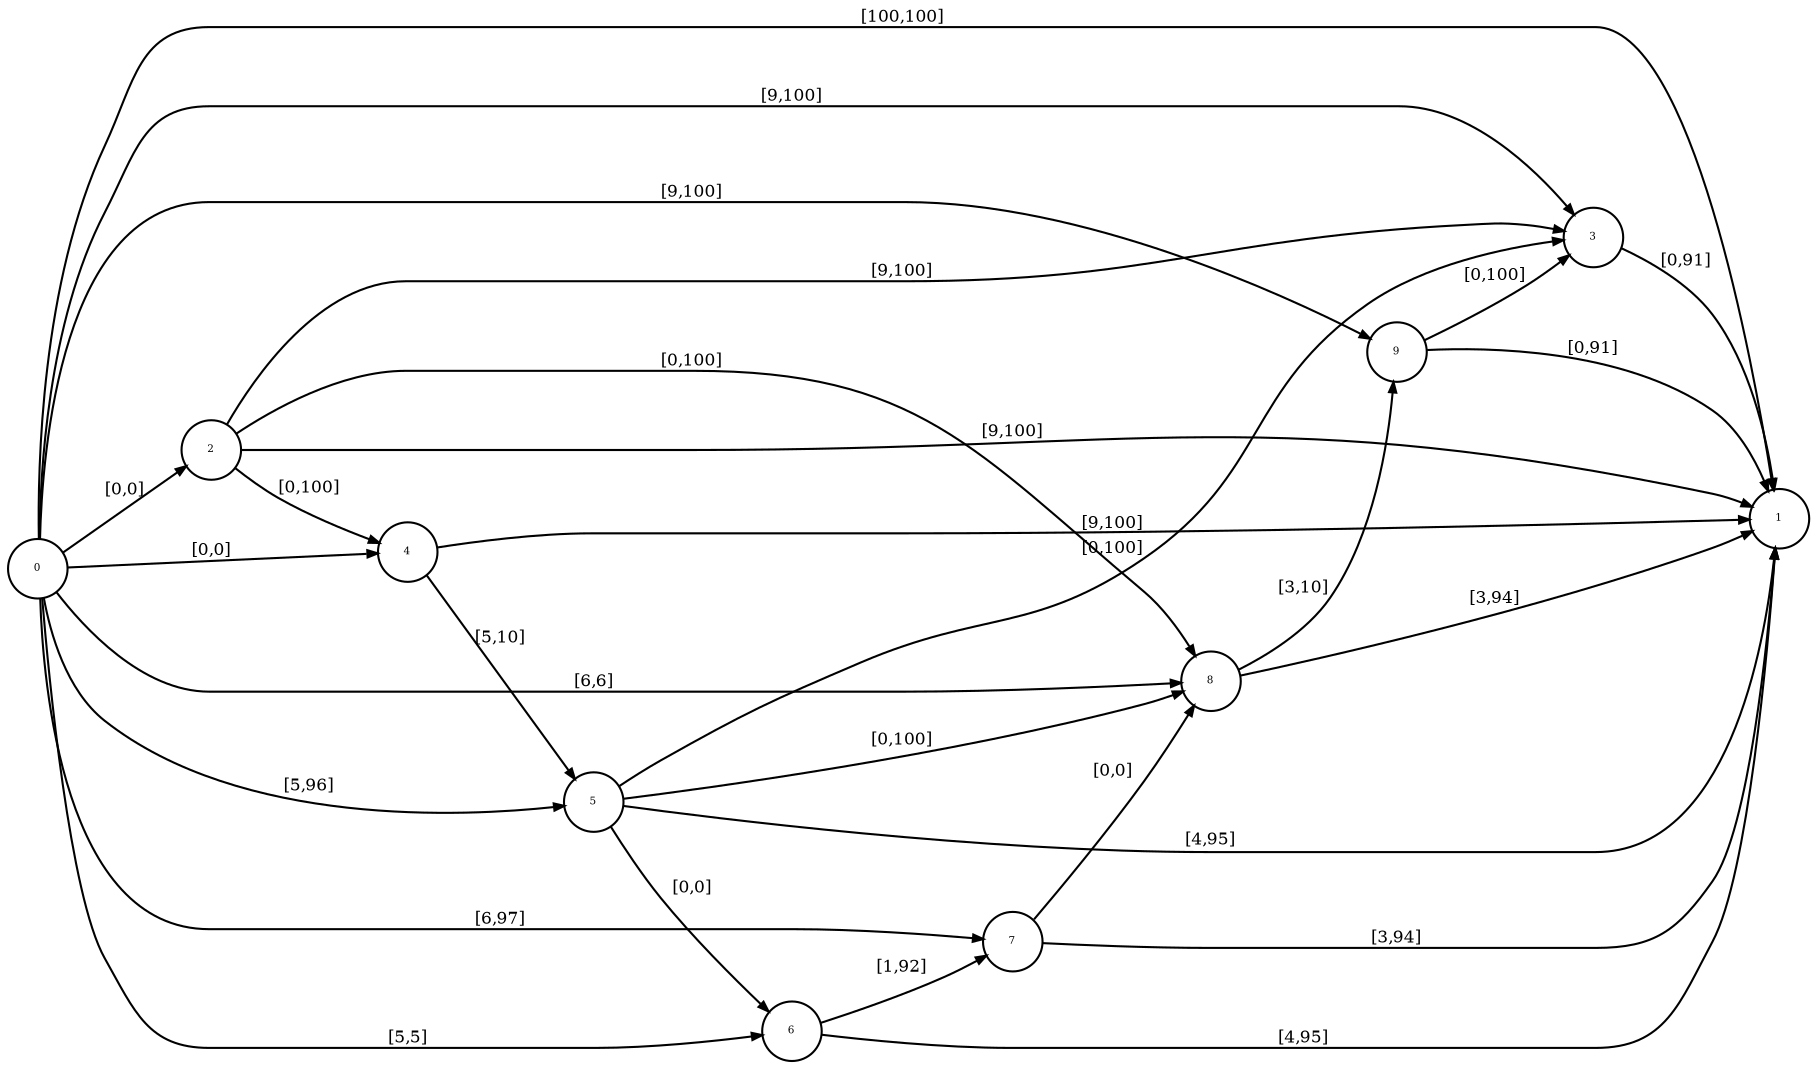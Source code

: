 digraph stnu {
	rankdir=LR;
	node [with=.2, height=.2, fontsize=5, shape=circle, style=filled, fillcolor=white];	2 -> 1 [fontsize=8, arrowsize= .5, label = "[9,100]"];
	2 -> 3 [fontsize=8, arrowsize= .5, label = "[9,100]"];
	2 -> 4 [fontsize=8, arrowsize= .5, label = "[0,100]"];
	2 -> 8 [fontsize=8, arrowsize= .5, label = "[0,100]"];
	3 -> 1 [fontsize=8, arrowsize= .5, label = "[0,91]"];
	4 -> 1 [fontsize=8, arrowsize= .5, label = "[9,100]"];
	4 -> 5 [fontsize=8, arrowsize= .5, label = "[5,10]"];
	5 -> 1 [fontsize=8, arrowsize= .5, label = "[4,95]"];
	5 -> 3 [fontsize=8, arrowsize= .5, label = "[0,100]"];
	5 -> 6 [fontsize=8, arrowsize= .5, label = "[0,0]"];
	5 -> 8 [fontsize=8, arrowsize= .5, label = "[0,100]"];
	6 -> 1 [fontsize=8, arrowsize= .5, label = "[4,95]"];
	6 -> 7 [fontsize=8, arrowsize= .5, label = "[1,92]"];
	7 -> 1 [fontsize=8, arrowsize= .5, label = "[3,94]"];
	7 -> 8 [fontsize=8, arrowsize= .5, label = "[0,0]"];
	8 -> 1 [fontsize=8, arrowsize= .5, label = "[3,94]"];
	8 -> 9 [fontsize=8, arrowsize= .5, label = "[3,10]"];
	9 -> 1 [fontsize=8, arrowsize= .5, label = "[0,91]"];
	9 -> 3 [fontsize=8, arrowsize= .5, label = "[0,100]"];
	0 -> 1 [fontsize=8, arrowsize= .5, label = "[100,100]"];
	0 -> 2 [fontsize=8, arrowsize= .5, label = "[0,0]"];
	0 -> 3 [fontsize=8, arrowsize= .5, label = "[9,100]"];
	0 -> 4 [fontsize=8, arrowsize= .5, label = "[0,0]"];
	0 -> 5 [fontsize=8, arrowsize= .5, label = "[5,96]"];
	0 -> 6 [fontsize=8, arrowsize= .5, label = "[5,5]"];
	0 -> 7 [fontsize=8, arrowsize= .5, label = "[6,97]"];
	0 -> 8 [fontsize=8, arrowsize= .5, label = "[6,6]"];
	0 -> 9 [fontsize=8, arrowsize= .5, label = "[9,100]"];

}

